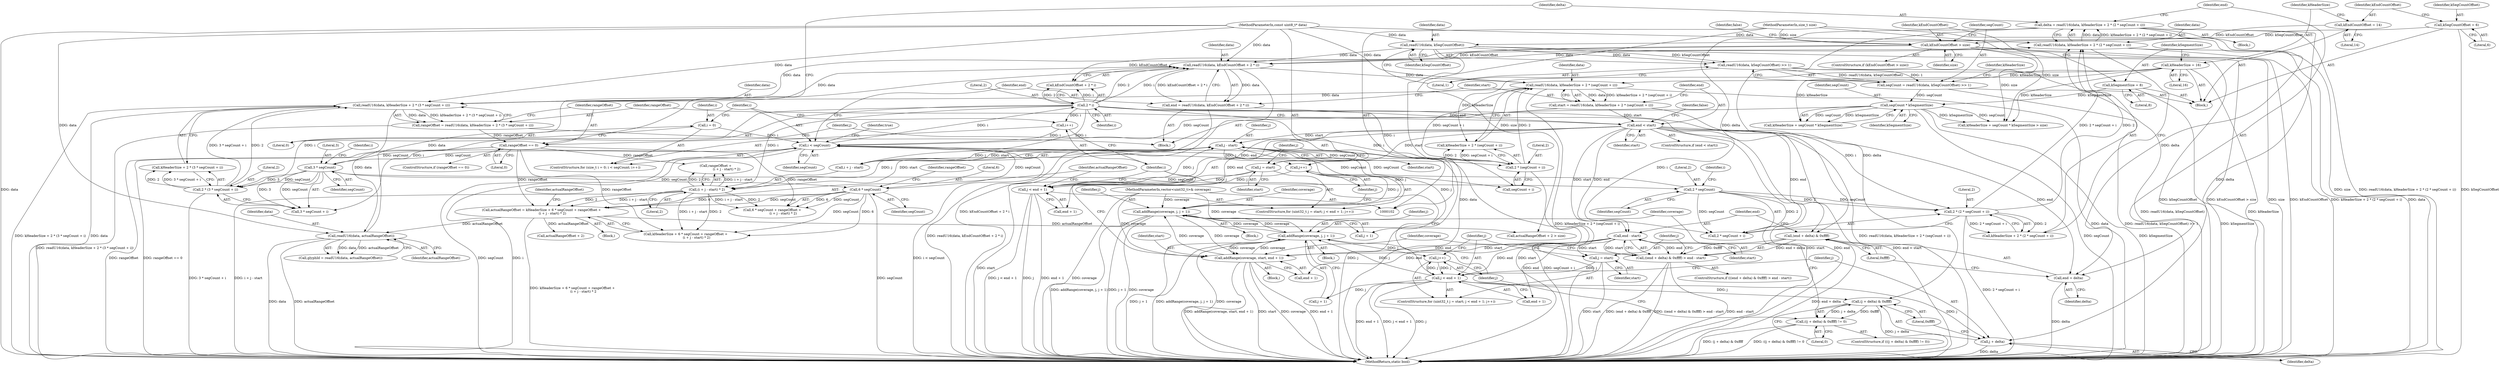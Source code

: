 digraph "0_Android_ca8ac8acdad662230ae37998c6c4091bb39402b6_1@API" {
"1000209" [label="(Call,delta = readU16(data, kHeaderSize + 2 * (2 * segCount + i)))"];
"1000211" [label="(Call,readU16(data, kHeaderSize + 2 * (2 * segCount + i)))"];
"1000192" [label="(Call,readU16(data, kHeaderSize + 2 * (3 * segCount + i)))"];
"1000173" [label="(Call,readU16(data, kHeaderSize + 2 * (segCount + i)))"];
"1000163" [label="(Call,readU16(data, kEndCountOffset + 2 * i))"];
"1000314" [label="(Call,readU16(data, actualRangeOffset))"];
"1000104" [label="(MethodParameterIn,const uint8_t* data)"];
"1000285" [label="(Call,actualRangeOffset = kHeaderSize + 6 * segCount + rangeOffset +\n                     (i + j - start) * 2)"];
"1000290" [label="(Call,6 * segCount)"];
"1000199" [label="(Call,3 * segCount)"];
"1000154" [label="(Call,i < segCount)"];
"1000151" [label="(Call,i = 0)"];
"1000157" [label="(Call,i++)"];
"1000167" [label="(Call,2 * i)"];
"1000142" [label="(Call,segCount * kSegmentSize)"];
"1000131" [label="(Call,segCount = readU16(data, kSegCountOffset) >> 1)"];
"1000133" [label="(Call,readU16(data, kSegCountOffset) >> 1)"];
"1000134" [label="(Call,readU16(data, kSegCountOffset))"];
"1000108" [label="(Call,kSegCountOffset = 6)"];
"1000120" [label="(Call,kSegmentSize = 8)"];
"1000218" [label="(Call,2 * segCount)"];
"1000204" [label="(Call,rangeOffset == 0)"];
"1000190" [label="(Call,rangeOffset = readU16(data, kHeaderSize + 2 * (3 * segCount + i)))"];
"1000295" [label="(Call,(i + j - start) * 2)"];
"1000298" [label="(Call,j - start)"];
"1000276" [label="(Call,j < end + 1)"];
"1000281" [label="(Call,j++)"];
"1000322" [label="(Call,addRange(coverage, j, j + 1))"];
"1000263" [label="(Call,addRange(coverage, j, j + 1))"];
"1000233" [label="(Call,addRange(coverage, start, end + 1))"];
"1000103" [label="(MethodParameterIn,vector<uint32_t>& coverage)"];
"1000229" [label="(Call,end - start)"];
"1000183" [label="(Call,end < start)"];
"1000161" [label="(Call,end = readU16(data, kEndCountOffset + 2 * i))"];
"1000171" [label="(Call,start = readU16(data, kHeaderSize + 2 * (segCount + i)))"];
"1000246" [label="(Call,j < end + 1)"];
"1000251" [label="(Call,j++)"];
"1000243" [label="(Call,j = start)"];
"1000273" [label="(Call,j = start)"];
"1000124" [label="(Call,kEndCountOffset > size)"];
"1000112" [label="(Call,kEndCountOffset = 14)"];
"1000105" [label="(MethodParameterIn,size_t size)"];
"1000116" [label="(Call,kHeaderSize = 16)"];
"1000177" [label="(Call,2 * (segCount + i))"];
"1000196" [label="(Call,2 * (3 * segCount + i))"];
"1000215" [label="(Call,2 * (2 * segCount + i))"];
"1000224" [label="(Call,(end + delta) & 0xffff)"];
"1000223" [label="(Call,((end + delta) & 0xffff) > end - start)"];
"1000225" [label="(Call,end + delta)"];
"1000256" [label="(Call,(j + delta) & 0xffff)"];
"1000255" [label="(Call,((j + delta) & 0xffff) != 0)"];
"1000257" [label="(Call,j + delta)"];
"1000224" [label="(Call,(end + delta) & 0xffff)"];
"1000283" [label="(Block,)"];
"1000204" [label="(Call,rangeOffset == 0)"];
"1000133" [label="(Call,readU16(data, kSegCountOffset) >> 1)"];
"1000227" [label="(Identifier,delta)"];
"1000124" [label="(Call,kEndCountOffset > size)"];
"1000177" [label="(Call,2 * (segCount + i))"];
"1000241" [label="(ControlStructure,for (uint32_t j = start; j < end + 1; j++))"];
"1000226" [label="(Identifier,end)"];
"1000275" [label="(Identifier,start)"];
"1000137" [label="(Literal,1)"];
"1000277" [label="(Identifier,j)"];
"1000134" [label="(Call,readU16(data, kSegCountOffset))"];
"1000252" [label="(Identifier,j)"];
"1000118" [label="(Literal,16)"];
"1000203" [label="(ControlStructure,if (rangeOffset == 0))"];
"1000264" [label="(Identifier,coverage)"];
"1000257" [label="(Call,j + delta)"];
"1000129" [label="(Identifier,false)"];
"1000183" [label="(Call,end < start)"];
"1000201" [label="(Identifier,segCount)"];
"1000213" [label="(Call,kHeaderSize + 2 * (2 * segCount + i))"];
"1000233" [label="(Call,addRange(coverage, start, end + 1))"];
"1000301" [label="(Literal,2)"];
"1000135" [label="(Identifier,data)"];
"1000139" [label="(Call,kHeaderSize + segCount * kSegmentSize > size)"];
"1000260" [label="(Literal,0xffff)"];
"1000175" [label="(Call,kHeaderSize + 2 * (segCount + i))"];
"1000298" [label="(Call,j - start)"];
"1000312" [label="(Call,glyphId = readU16(data, actualRangeOffset))"];
"1000109" [label="(Identifier,kSegCountOffset)"];
"1000132" [label="(Identifier,segCount)"];
"1000325" [label="(Call,j + 1)"];
"1000225" [label="(Call,end + delta)"];
"1000188" [label="(Identifier,false)"];
"1000172" [label="(Identifier,start)"];
"1000246" [label="(Call,j < end + 1)"];
"1000179" [label="(Call,segCount + i)"];
"1000322" [label="(Call,addRange(coverage, j, j + 1))"];
"1000316" [label="(Identifier,actualRangeOffset)"];
"1000131" [label="(Call,segCount = readU16(data, kSegCountOffset) >> 1)"];
"1000222" [label="(ControlStructure,if (((end + delta) & 0xffff) > end - start))"];
"1000185" [label="(Identifier,start)"];
"1000199" [label="(Call,3 * segCount)"];
"1000165" [label="(Call,kEndCountOffset + 2 * i)"];
"1000209" [label="(Call,delta = readU16(data, kHeaderSize + 2 * (2 * segCount + i)))"];
"1000173" [label="(Call,readU16(data, kHeaderSize + 2 * (segCount + i)))"];
"1000116" [label="(Call,kHeaderSize = 16)"];
"1000258" [label="(Identifier,j)"];
"1000330" [label="(MethodReturn,static bool)"];
"1000299" [label="(Identifier,j)"];
"1000194" [label="(Call,kHeaderSize + 2 * (3 * segCount + i))"];
"1000265" [label="(Identifier,j)"];
"1000329" [label="(Identifier,true)"];
"1000168" [label="(Literal,2)"];
"1000324" [label="(Identifier,j)"];
"1000123" [label="(ControlStructure,if (kEndCountOffset > size))"];
"1000286" [label="(Identifier,actualRangeOffset)"];
"1000152" [label="(Identifier,i)"];
"1000212" [label="(Identifier,data)"];
"1000230" [label="(Identifier,end)"];
"1000159" [label="(Block,)"];
"1000198" [label="(Call,3 * segCount + i)"];
"1000140" [label="(Call,kHeaderSize + segCount * kSegmentSize)"];
"1000120" [label="(Call,kSegmentSize = 8)"];
"1000191" [label="(Identifier,rangeOffset)"];
"1000162" [label="(Identifier,end)"];
"1000105" [label="(MethodParameterIn,size_t size)"];
"1000261" [label="(Literal,0)"];
"1000217" [label="(Call,2 * segCount + i)"];
"1000157" [label="(Call,i++)"];
"1000144" [label="(Identifier,kSegmentSize)"];
"1000229" [label="(Call,end - start)"];
"1000259" [label="(Identifier,delta)"];
"1000117" [label="(Identifier,kHeaderSize)"];
"1000235" [label="(Identifier,start)"];
"1000323" [label="(Identifier,coverage)"];
"1000245" [label="(Identifier,start)"];
"1000282" [label="(Identifier,j)"];
"1000228" [label="(Literal,0xffff)"];
"1000153" [label="(Literal,0)"];
"1000300" [label="(Identifier,start)"];
"1000287" [label="(Call,kHeaderSize + 6 * segCount + rangeOffset +\n                     (i + j - start) * 2)"];
"1000303" [label="(Call,actualRangeOffset + 2 > size)"];
"1000232" [label="(Block,)"];
"1000154" [label="(Call,i < segCount)"];
"1000305" [label="(Identifier,actualRangeOffset)"];
"1000216" [label="(Literal,2)"];
"1000104" [label="(MethodParameterIn,const uint8_t* data)"];
"1000151" [label="(Call,i = 0)"];
"1000169" [label="(Identifier,i)"];
"1000263" [label="(Call,addRange(coverage, j, j + 1))"];
"1000143" [label="(Identifier,segCount)"];
"1000190" [label="(Call,rangeOffset = readU16(data, kHeaderSize + 2 * (3 * segCount + i)))"];
"1000161" [label="(Call,end = readU16(data, kEndCountOffset + 2 * i))"];
"1000254" [label="(ControlStructure,if (((j + delta) & 0xffff) != 0))"];
"1000114" [label="(Literal,14)"];
"1000285" [label="(Call,actualRangeOffset = kHeaderSize + 6 * segCount + rangeOffset +\n                     (i + j - start) * 2)"];
"1000291" [label="(Literal,6)"];
"1000141" [label="(Identifier,kHeaderSize)"];
"1000200" [label="(Literal,3)"];
"1000184" [label="(Identifier,end)"];
"1000314" [label="(Call,readU16(data, actualRangeOffset))"];
"1000155" [label="(Identifier,i)"];
"1000292" [label="(Identifier,segCount)"];
"1000142" [label="(Call,segCount * kSegmentSize)"];
"1000110" [label="(Literal,6)"];
"1000315" [label="(Identifier,data)"];
"1000211" [label="(Call,readU16(data, kHeaderSize + 2 * (2 * segCount + i)))"];
"1000266" [label="(Call,j + 1)"];
"1000234" [label="(Identifier,coverage)"];
"1000108" [label="(Call,kSegCountOffset = 6)"];
"1000197" [label="(Literal,2)"];
"1000126" [label="(Identifier,size)"];
"1000248" [label="(Call,end + 1)"];
"1000244" [label="(Identifier,j)"];
"1000290" [label="(Call,6 * segCount)"];
"1000121" [label="(Identifier,kSegmentSize)"];
"1000112" [label="(Call,kEndCountOffset = 14)"];
"1000158" [label="(Identifier,i)"];
"1000196" [label="(Call,2 * (3 * segCount + i))"];
"1000271" [label="(ControlStructure,for (uint32_t j = start; j < end + 1; j++))"];
"1000163" [label="(Call,readU16(data, kEndCountOffset + 2 * i))"];
"1000149" [label="(ControlStructure,for (size_t i = 0; i < segCount; i++))"];
"1000293" [label="(Call,rangeOffset +\n                     (i + j - start) * 2)"];
"1000223" [label="(Call,((end + delta) & 0xffff) > end - start)"];
"1000304" [label="(Call,actualRangeOffset + 2)"];
"1000122" [label="(Literal,8)"];
"1000193" [label="(Identifier,data)"];
"1000207" [label="(Block,)"];
"1000276" [label="(Call,j < end + 1)"];
"1000262" [label="(Block,)"];
"1000255" [label="(Call,((j + delta) & 0xffff) != 0)"];
"1000294" [label="(Identifier,rangeOffset)"];
"1000192" [label="(Call,readU16(data, kHeaderSize + 2 * (3 * segCount + i)))"];
"1000289" [label="(Call,6 * segCount + rangeOffset +\n                     (i + j - start) * 2)"];
"1000156" [label="(Identifier,segCount)"];
"1000321" [label="(Block,)"];
"1000220" [label="(Identifier,segCount)"];
"1000218" [label="(Call,2 * segCount)"];
"1000210" [label="(Identifier,delta)"];
"1000295" [label="(Call,(i + j - start) * 2)"];
"1000296" [label="(Call,i + j - start)"];
"1000125" [label="(Identifier,kEndCountOffset)"];
"1000247" [label="(Identifier,j)"];
"1000164" [label="(Identifier,data)"];
"1000174" [label="(Identifier,data)"];
"1000182" [label="(ControlStructure,if (end < start))"];
"1000251" [label="(Call,j++)"];
"1000256" [label="(Call,(j + delta) & 0xffff)"];
"1000219" [label="(Literal,2)"];
"1000171" [label="(Call,start = readU16(data, kHeaderSize + 2 * (segCount + i)))"];
"1000178" [label="(Literal,2)"];
"1000281" [label="(Call,j++)"];
"1000205" [label="(Identifier,rangeOffset)"];
"1000236" [label="(Call,end + 1)"];
"1000103" [label="(MethodParameterIn,vector<uint32_t>& coverage)"];
"1000106" [label="(Block,)"];
"1000273" [label="(Call,j = start)"];
"1000221" [label="(Identifier,i)"];
"1000231" [label="(Identifier,start)"];
"1000215" [label="(Call,2 * (2 * segCount + i))"];
"1000206" [label="(Literal,0)"];
"1000113" [label="(Identifier,kEndCountOffset)"];
"1000243" [label="(Call,j = start)"];
"1000278" [label="(Call,end + 1)"];
"1000202" [label="(Identifier,i)"];
"1000167" [label="(Call,2 * i)"];
"1000274" [label="(Identifier,j)"];
"1000136" [label="(Identifier,kSegCountOffset)"];
"1000209" -> "1000207"  [label="AST: "];
"1000209" -> "1000211"  [label="CFG: "];
"1000210" -> "1000209"  [label="AST: "];
"1000211" -> "1000209"  [label="AST: "];
"1000226" -> "1000209"  [label="CFG: "];
"1000209" -> "1000330"  [label="DDG: readU16(data, kHeaderSize + 2 * (2 * segCount + i))"];
"1000211" -> "1000209"  [label="DDG: data"];
"1000211" -> "1000209"  [label="DDG: kHeaderSize + 2 * (2 * segCount + i)"];
"1000209" -> "1000224"  [label="DDG: delta"];
"1000209" -> "1000225"  [label="DDG: delta"];
"1000209" -> "1000256"  [label="DDG: delta"];
"1000209" -> "1000257"  [label="DDG: delta"];
"1000211" -> "1000213"  [label="CFG: "];
"1000212" -> "1000211"  [label="AST: "];
"1000213" -> "1000211"  [label="AST: "];
"1000211" -> "1000330"  [label="DDG: data"];
"1000211" -> "1000330"  [label="DDG: kHeaderSize + 2 * (2 * segCount + i)"];
"1000211" -> "1000163"  [label="DDG: data"];
"1000192" -> "1000211"  [label="DDG: data"];
"1000104" -> "1000211"  [label="DDG: data"];
"1000215" -> "1000211"  [label="DDG: 2"];
"1000215" -> "1000211"  [label="DDG: 2 * segCount + i"];
"1000192" -> "1000190"  [label="AST: "];
"1000192" -> "1000194"  [label="CFG: "];
"1000193" -> "1000192"  [label="AST: "];
"1000194" -> "1000192"  [label="AST: "];
"1000190" -> "1000192"  [label="CFG: "];
"1000192" -> "1000330"  [label="DDG: kHeaderSize + 2 * (3 * segCount + i)"];
"1000192" -> "1000330"  [label="DDG: data"];
"1000192" -> "1000163"  [label="DDG: data"];
"1000192" -> "1000190"  [label="DDG: data"];
"1000192" -> "1000190"  [label="DDG: kHeaderSize + 2 * (3 * segCount + i)"];
"1000173" -> "1000192"  [label="DDG: data"];
"1000104" -> "1000192"  [label="DDG: data"];
"1000196" -> "1000192"  [label="DDG: 2"];
"1000196" -> "1000192"  [label="DDG: 3 * segCount + i"];
"1000192" -> "1000314"  [label="DDG: data"];
"1000173" -> "1000171"  [label="AST: "];
"1000173" -> "1000175"  [label="CFG: "];
"1000174" -> "1000173"  [label="AST: "];
"1000175" -> "1000173"  [label="AST: "];
"1000171" -> "1000173"  [label="CFG: "];
"1000173" -> "1000330"  [label="DDG: data"];
"1000173" -> "1000330"  [label="DDG: kHeaderSize + 2 * (segCount + i)"];
"1000173" -> "1000171"  [label="DDG: data"];
"1000173" -> "1000171"  [label="DDG: kHeaderSize + 2 * (segCount + i)"];
"1000163" -> "1000173"  [label="DDG: data"];
"1000104" -> "1000173"  [label="DDG: data"];
"1000116" -> "1000173"  [label="DDG: kHeaderSize"];
"1000177" -> "1000173"  [label="DDG: 2"];
"1000177" -> "1000173"  [label="DDG: segCount + i"];
"1000163" -> "1000161"  [label="AST: "];
"1000163" -> "1000165"  [label="CFG: "];
"1000164" -> "1000163"  [label="AST: "];
"1000165" -> "1000163"  [label="AST: "];
"1000161" -> "1000163"  [label="CFG: "];
"1000163" -> "1000330"  [label="DDG: kEndCountOffset + 2 * i"];
"1000163" -> "1000161"  [label="DDG: data"];
"1000163" -> "1000161"  [label="DDG: kEndCountOffset + 2 * i"];
"1000314" -> "1000163"  [label="DDG: data"];
"1000134" -> "1000163"  [label="DDG: data"];
"1000104" -> "1000163"  [label="DDG: data"];
"1000124" -> "1000163"  [label="DDG: kEndCountOffset"];
"1000167" -> "1000163"  [label="DDG: 2"];
"1000167" -> "1000163"  [label="DDG: i"];
"1000314" -> "1000312"  [label="AST: "];
"1000314" -> "1000316"  [label="CFG: "];
"1000315" -> "1000314"  [label="AST: "];
"1000316" -> "1000314"  [label="AST: "];
"1000312" -> "1000314"  [label="CFG: "];
"1000314" -> "1000330"  [label="DDG: data"];
"1000314" -> "1000330"  [label="DDG: actualRangeOffset"];
"1000314" -> "1000312"  [label="DDG: data"];
"1000314" -> "1000312"  [label="DDG: actualRangeOffset"];
"1000104" -> "1000314"  [label="DDG: data"];
"1000285" -> "1000314"  [label="DDG: actualRangeOffset"];
"1000104" -> "1000102"  [label="AST: "];
"1000104" -> "1000330"  [label="DDG: data"];
"1000104" -> "1000134"  [label="DDG: data"];
"1000285" -> "1000283"  [label="AST: "];
"1000285" -> "1000287"  [label="CFG: "];
"1000286" -> "1000285"  [label="AST: "];
"1000287" -> "1000285"  [label="AST: "];
"1000305" -> "1000285"  [label="CFG: "];
"1000285" -> "1000330"  [label="DDG: kHeaderSize + 6 * segCount + rangeOffset +\n                     (i + j - start) * 2"];
"1000290" -> "1000285"  [label="DDG: 6"];
"1000290" -> "1000285"  [label="DDG: segCount"];
"1000204" -> "1000285"  [label="DDG: rangeOffset"];
"1000295" -> "1000285"  [label="DDG: i + j - start"];
"1000295" -> "1000285"  [label="DDG: 2"];
"1000285" -> "1000303"  [label="DDG: actualRangeOffset"];
"1000285" -> "1000304"  [label="DDG: actualRangeOffset"];
"1000290" -> "1000289"  [label="AST: "];
"1000290" -> "1000292"  [label="CFG: "];
"1000291" -> "1000290"  [label="AST: "];
"1000292" -> "1000290"  [label="AST: "];
"1000294" -> "1000290"  [label="CFG: "];
"1000290" -> "1000330"  [label="DDG: segCount"];
"1000290" -> "1000154"  [label="DDG: segCount"];
"1000290" -> "1000287"  [label="DDG: 6"];
"1000290" -> "1000287"  [label="DDG: segCount"];
"1000290" -> "1000289"  [label="DDG: 6"];
"1000290" -> "1000289"  [label="DDG: segCount"];
"1000199" -> "1000290"  [label="DDG: segCount"];
"1000199" -> "1000198"  [label="AST: "];
"1000199" -> "1000201"  [label="CFG: "];
"1000200" -> "1000199"  [label="AST: "];
"1000201" -> "1000199"  [label="AST: "];
"1000202" -> "1000199"  [label="CFG: "];
"1000199" -> "1000154"  [label="DDG: segCount"];
"1000199" -> "1000196"  [label="DDG: 3"];
"1000199" -> "1000196"  [label="DDG: segCount"];
"1000199" -> "1000198"  [label="DDG: 3"];
"1000199" -> "1000198"  [label="DDG: segCount"];
"1000154" -> "1000199"  [label="DDG: segCount"];
"1000199" -> "1000218"  [label="DDG: segCount"];
"1000154" -> "1000149"  [label="AST: "];
"1000154" -> "1000156"  [label="CFG: "];
"1000155" -> "1000154"  [label="AST: "];
"1000156" -> "1000154"  [label="AST: "];
"1000162" -> "1000154"  [label="CFG: "];
"1000329" -> "1000154"  [label="CFG: "];
"1000154" -> "1000330"  [label="DDG: segCount"];
"1000154" -> "1000330"  [label="DDG: i"];
"1000154" -> "1000330"  [label="DDG: i < segCount"];
"1000151" -> "1000154"  [label="DDG: i"];
"1000157" -> "1000154"  [label="DDG: i"];
"1000142" -> "1000154"  [label="DDG: segCount"];
"1000218" -> "1000154"  [label="DDG: segCount"];
"1000154" -> "1000167"  [label="DDG: i"];
"1000154" -> "1000177"  [label="DDG: segCount"];
"1000154" -> "1000179"  [label="DDG: segCount"];
"1000151" -> "1000149"  [label="AST: "];
"1000151" -> "1000153"  [label="CFG: "];
"1000152" -> "1000151"  [label="AST: "];
"1000153" -> "1000151"  [label="AST: "];
"1000155" -> "1000151"  [label="CFG: "];
"1000157" -> "1000149"  [label="AST: "];
"1000157" -> "1000158"  [label="CFG: "];
"1000158" -> "1000157"  [label="AST: "];
"1000155" -> "1000157"  [label="CFG: "];
"1000167" -> "1000157"  [label="DDG: i"];
"1000167" -> "1000165"  [label="AST: "];
"1000167" -> "1000169"  [label="CFG: "];
"1000168" -> "1000167"  [label="AST: "];
"1000169" -> "1000167"  [label="AST: "];
"1000165" -> "1000167"  [label="CFG: "];
"1000167" -> "1000165"  [label="DDG: 2"];
"1000167" -> "1000165"  [label="DDG: i"];
"1000167" -> "1000177"  [label="DDG: i"];
"1000167" -> "1000179"  [label="DDG: i"];
"1000167" -> "1000196"  [label="DDG: i"];
"1000167" -> "1000198"  [label="DDG: i"];
"1000167" -> "1000215"  [label="DDG: i"];
"1000167" -> "1000217"  [label="DDG: i"];
"1000167" -> "1000295"  [label="DDG: i"];
"1000167" -> "1000296"  [label="DDG: i"];
"1000142" -> "1000140"  [label="AST: "];
"1000142" -> "1000144"  [label="CFG: "];
"1000143" -> "1000142"  [label="AST: "];
"1000144" -> "1000142"  [label="AST: "];
"1000140" -> "1000142"  [label="CFG: "];
"1000142" -> "1000330"  [label="DDG: kSegmentSize"];
"1000142" -> "1000330"  [label="DDG: segCount"];
"1000142" -> "1000139"  [label="DDG: segCount"];
"1000142" -> "1000139"  [label="DDG: kSegmentSize"];
"1000142" -> "1000140"  [label="DDG: segCount"];
"1000142" -> "1000140"  [label="DDG: kSegmentSize"];
"1000131" -> "1000142"  [label="DDG: segCount"];
"1000120" -> "1000142"  [label="DDG: kSegmentSize"];
"1000131" -> "1000106"  [label="AST: "];
"1000131" -> "1000133"  [label="CFG: "];
"1000132" -> "1000131"  [label="AST: "];
"1000133" -> "1000131"  [label="AST: "];
"1000141" -> "1000131"  [label="CFG: "];
"1000131" -> "1000330"  [label="DDG: readU16(data, kSegCountOffset) >> 1"];
"1000133" -> "1000131"  [label="DDG: readU16(data, kSegCountOffset)"];
"1000133" -> "1000131"  [label="DDG: 1"];
"1000133" -> "1000137"  [label="CFG: "];
"1000134" -> "1000133"  [label="AST: "];
"1000137" -> "1000133"  [label="AST: "];
"1000133" -> "1000330"  [label="DDG: readU16(data, kSegCountOffset)"];
"1000134" -> "1000133"  [label="DDG: data"];
"1000134" -> "1000133"  [label="DDG: kSegCountOffset"];
"1000134" -> "1000136"  [label="CFG: "];
"1000135" -> "1000134"  [label="AST: "];
"1000136" -> "1000134"  [label="AST: "];
"1000137" -> "1000134"  [label="CFG: "];
"1000134" -> "1000330"  [label="DDG: data"];
"1000134" -> "1000330"  [label="DDG: kSegCountOffset"];
"1000108" -> "1000134"  [label="DDG: kSegCountOffset"];
"1000108" -> "1000106"  [label="AST: "];
"1000108" -> "1000110"  [label="CFG: "];
"1000109" -> "1000108"  [label="AST: "];
"1000110" -> "1000108"  [label="AST: "];
"1000113" -> "1000108"  [label="CFG: "];
"1000108" -> "1000330"  [label="DDG: kSegCountOffset"];
"1000120" -> "1000106"  [label="AST: "];
"1000120" -> "1000122"  [label="CFG: "];
"1000121" -> "1000120"  [label="AST: "];
"1000122" -> "1000120"  [label="AST: "];
"1000125" -> "1000120"  [label="CFG: "];
"1000120" -> "1000330"  [label="DDG: kSegmentSize"];
"1000218" -> "1000217"  [label="AST: "];
"1000218" -> "1000220"  [label="CFG: "];
"1000219" -> "1000218"  [label="AST: "];
"1000220" -> "1000218"  [label="AST: "];
"1000221" -> "1000218"  [label="CFG: "];
"1000218" -> "1000215"  [label="DDG: 2"];
"1000218" -> "1000215"  [label="DDG: segCount"];
"1000218" -> "1000217"  [label="DDG: 2"];
"1000218" -> "1000217"  [label="DDG: segCount"];
"1000204" -> "1000203"  [label="AST: "];
"1000204" -> "1000206"  [label="CFG: "];
"1000205" -> "1000204"  [label="AST: "];
"1000206" -> "1000204"  [label="AST: "];
"1000210" -> "1000204"  [label="CFG: "];
"1000274" -> "1000204"  [label="CFG: "];
"1000204" -> "1000330"  [label="DDG: rangeOffset"];
"1000204" -> "1000330"  [label="DDG: rangeOffset == 0"];
"1000190" -> "1000204"  [label="DDG: rangeOffset"];
"1000204" -> "1000287"  [label="DDG: rangeOffset"];
"1000204" -> "1000289"  [label="DDG: rangeOffset"];
"1000204" -> "1000293"  [label="DDG: rangeOffset"];
"1000190" -> "1000159"  [label="AST: "];
"1000191" -> "1000190"  [label="AST: "];
"1000205" -> "1000190"  [label="CFG: "];
"1000190" -> "1000330"  [label="DDG: readU16(data, kHeaderSize + 2 * (3 * segCount + i))"];
"1000295" -> "1000293"  [label="AST: "];
"1000295" -> "1000301"  [label="CFG: "];
"1000296" -> "1000295"  [label="AST: "];
"1000301" -> "1000295"  [label="AST: "];
"1000293" -> "1000295"  [label="CFG: "];
"1000295" -> "1000330"  [label="DDG: i + j - start"];
"1000295" -> "1000287"  [label="DDG: i + j - start"];
"1000295" -> "1000287"  [label="DDG: 2"];
"1000295" -> "1000289"  [label="DDG: i + j - start"];
"1000295" -> "1000289"  [label="DDG: 2"];
"1000295" -> "1000293"  [label="DDG: i + j - start"];
"1000295" -> "1000293"  [label="DDG: 2"];
"1000298" -> "1000295"  [label="DDG: j"];
"1000298" -> "1000295"  [label="DDG: start"];
"1000298" -> "1000296"  [label="AST: "];
"1000298" -> "1000300"  [label="CFG: "];
"1000299" -> "1000298"  [label="AST: "];
"1000300" -> "1000298"  [label="AST: "];
"1000296" -> "1000298"  [label="CFG: "];
"1000298" -> "1000330"  [label="DDG: j"];
"1000298" -> "1000330"  [label="DDG: start"];
"1000298" -> "1000281"  [label="DDG: j"];
"1000298" -> "1000296"  [label="DDG: j"];
"1000298" -> "1000296"  [label="DDG: start"];
"1000276" -> "1000298"  [label="DDG: j"];
"1000183" -> "1000298"  [label="DDG: start"];
"1000298" -> "1000322"  [label="DDG: j"];
"1000298" -> "1000325"  [label="DDG: j"];
"1000276" -> "1000271"  [label="AST: "];
"1000276" -> "1000278"  [label="CFG: "];
"1000277" -> "1000276"  [label="AST: "];
"1000278" -> "1000276"  [label="AST: "];
"1000286" -> "1000276"  [label="CFG: "];
"1000158" -> "1000276"  [label="CFG: "];
"1000276" -> "1000330"  [label="DDG: end + 1"];
"1000276" -> "1000330"  [label="DDG: j < end + 1"];
"1000276" -> "1000330"  [label="DDG: j"];
"1000281" -> "1000276"  [label="DDG: j"];
"1000273" -> "1000276"  [label="DDG: j"];
"1000183" -> "1000276"  [label="DDG: end"];
"1000281" -> "1000271"  [label="AST: "];
"1000281" -> "1000282"  [label="CFG: "];
"1000282" -> "1000281"  [label="AST: "];
"1000277" -> "1000281"  [label="CFG: "];
"1000322" -> "1000281"  [label="DDG: j"];
"1000322" -> "1000321"  [label="AST: "];
"1000322" -> "1000325"  [label="CFG: "];
"1000323" -> "1000322"  [label="AST: "];
"1000324" -> "1000322"  [label="AST: "];
"1000325" -> "1000322"  [label="AST: "];
"1000282" -> "1000322"  [label="CFG: "];
"1000322" -> "1000330"  [label="DDG: addRange(coverage, j, j + 1)"];
"1000322" -> "1000330"  [label="DDG: j + 1"];
"1000322" -> "1000330"  [label="DDG: coverage"];
"1000322" -> "1000233"  [label="DDG: coverage"];
"1000322" -> "1000263"  [label="DDG: coverage"];
"1000263" -> "1000322"  [label="DDG: coverage"];
"1000233" -> "1000322"  [label="DDG: coverage"];
"1000103" -> "1000322"  [label="DDG: coverage"];
"1000263" -> "1000262"  [label="AST: "];
"1000263" -> "1000266"  [label="CFG: "];
"1000264" -> "1000263"  [label="AST: "];
"1000265" -> "1000263"  [label="AST: "];
"1000266" -> "1000263"  [label="AST: "];
"1000252" -> "1000263"  [label="CFG: "];
"1000263" -> "1000330"  [label="DDG: j + 1"];
"1000263" -> "1000330"  [label="DDG: addRange(coverage, j, j + 1)"];
"1000263" -> "1000330"  [label="DDG: coverage"];
"1000263" -> "1000233"  [label="DDG: coverage"];
"1000263" -> "1000251"  [label="DDG: j"];
"1000233" -> "1000263"  [label="DDG: coverage"];
"1000103" -> "1000263"  [label="DDG: coverage"];
"1000246" -> "1000263"  [label="DDG: j"];
"1000233" -> "1000232"  [label="AST: "];
"1000233" -> "1000236"  [label="CFG: "];
"1000234" -> "1000233"  [label="AST: "];
"1000235" -> "1000233"  [label="AST: "];
"1000236" -> "1000233"  [label="AST: "];
"1000158" -> "1000233"  [label="CFG: "];
"1000233" -> "1000330"  [label="DDG: end + 1"];
"1000233" -> "1000330"  [label="DDG: addRange(coverage, start, end + 1)"];
"1000233" -> "1000330"  [label="DDG: start"];
"1000233" -> "1000330"  [label="DDG: coverage"];
"1000103" -> "1000233"  [label="DDG: coverage"];
"1000229" -> "1000233"  [label="DDG: start"];
"1000229" -> "1000233"  [label="DDG: end"];
"1000103" -> "1000102"  [label="AST: "];
"1000103" -> "1000330"  [label="DDG: coverage"];
"1000229" -> "1000223"  [label="AST: "];
"1000229" -> "1000231"  [label="CFG: "];
"1000230" -> "1000229"  [label="AST: "];
"1000231" -> "1000229"  [label="AST: "];
"1000223" -> "1000229"  [label="CFG: "];
"1000229" -> "1000223"  [label="DDG: end"];
"1000229" -> "1000223"  [label="DDG: start"];
"1000183" -> "1000229"  [label="DDG: end"];
"1000183" -> "1000229"  [label="DDG: start"];
"1000229" -> "1000236"  [label="DDG: end"];
"1000229" -> "1000243"  [label="DDG: start"];
"1000229" -> "1000246"  [label="DDG: end"];
"1000229" -> "1000248"  [label="DDG: end"];
"1000183" -> "1000182"  [label="AST: "];
"1000183" -> "1000185"  [label="CFG: "];
"1000184" -> "1000183"  [label="AST: "];
"1000185" -> "1000183"  [label="AST: "];
"1000188" -> "1000183"  [label="CFG: "];
"1000191" -> "1000183"  [label="CFG: "];
"1000183" -> "1000330"  [label="DDG: start"];
"1000183" -> "1000330"  [label="DDG: end"];
"1000183" -> "1000330"  [label="DDG: end < start"];
"1000161" -> "1000183"  [label="DDG: end"];
"1000171" -> "1000183"  [label="DDG: start"];
"1000183" -> "1000224"  [label="DDG: end"];
"1000183" -> "1000225"  [label="DDG: end"];
"1000183" -> "1000273"  [label="DDG: start"];
"1000183" -> "1000278"  [label="DDG: end"];
"1000161" -> "1000159"  [label="AST: "];
"1000162" -> "1000161"  [label="AST: "];
"1000172" -> "1000161"  [label="CFG: "];
"1000161" -> "1000330"  [label="DDG: readU16(data, kEndCountOffset + 2 * i)"];
"1000171" -> "1000159"  [label="AST: "];
"1000172" -> "1000171"  [label="AST: "];
"1000184" -> "1000171"  [label="CFG: "];
"1000171" -> "1000330"  [label="DDG: readU16(data, kHeaderSize + 2 * (segCount + i))"];
"1000246" -> "1000241"  [label="AST: "];
"1000246" -> "1000248"  [label="CFG: "];
"1000247" -> "1000246"  [label="AST: "];
"1000248" -> "1000246"  [label="AST: "];
"1000258" -> "1000246"  [label="CFG: "];
"1000158" -> "1000246"  [label="CFG: "];
"1000246" -> "1000330"  [label="DDG: end + 1"];
"1000246" -> "1000330"  [label="DDG: j < end + 1"];
"1000246" -> "1000330"  [label="DDG: j"];
"1000251" -> "1000246"  [label="DDG: j"];
"1000243" -> "1000246"  [label="DDG: j"];
"1000246" -> "1000251"  [label="DDG: j"];
"1000246" -> "1000256"  [label="DDG: j"];
"1000246" -> "1000257"  [label="DDG: j"];
"1000246" -> "1000266"  [label="DDG: j"];
"1000251" -> "1000241"  [label="AST: "];
"1000251" -> "1000252"  [label="CFG: "];
"1000252" -> "1000251"  [label="AST: "];
"1000247" -> "1000251"  [label="CFG: "];
"1000243" -> "1000241"  [label="AST: "];
"1000243" -> "1000245"  [label="CFG: "];
"1000244" -> "1000243"  [label="AST: "];
"1000245" -> "1000243"  [label="AST: "];
"1000247" -> "1000243"  [label="CFG: "];
"1000243" -> "1000330"  [label="DDG: start"];
"1000273" -> "1000271"  [label="AST: "];
"1000273" -> "1000275"  [label="CFG: "];
"1000274" -> "1000273"  [label="AST: "];
"1000275" -> "1000273"  [label="AST: "];
"1000277" -> "1000273"  [label="CFG: "];
"1000273" -> "1000330"  [label="DDG: start"];
"1000124" -> "1000123"  [label="AST: "];
"1000124" -> "1000126"  [label="CFG: "];
"1000125" -> "1000124"  [label="AST: "];
"1000126" -> "1000124"  [label="AST: "];
"1000129" -> "1000124"  [label="CFG: "];
"1000132" -> "1000124"  [label="CFG: "];
"1000124" -> "1000330"  [label="DDG: size"];
"1000124" -> "1000330"  [label="DDG: kEndCountOffset"];
"1000124" -> "1000330"  [label="DDG: kEndCountOffset > size"];
"1000112" -> "1000124"  [label="DDG: kEndCountOffset"];
"1000105" -> "1000124"  [label="DDG: size"];
"1000124" -> "1000139"  [label="DDG: size"];
"1000124" -> "1000165"  [label="DDG: kEndCountOffset"];
"1000112" -> "1000106"  [label="AST: "];
"1000112" -> "1000114"  [label="CFG: "];
"1000113" -> "1000112"  [label="AST: "];
"1000114" -> "1000112"  [label="AST: "];
"1000117" -> "1000112"  [label="CFG: "];
"1000105" -> "1000102"  [label="AST: "];
"1000105" -> "1000330"  [label="DDG: size"];
"1000105" -> "1000139"  [label="DDG: size"];
"1000105" -> "1000303"  [label="DDG: size"];
"1000116" -> "1000106"  [label="AST: "];
"1000116" -> "1000118"  [label="CFG: "];
"1000117" -> "1000116"  [label="AST: "];
"1000118" -> "1000116"  [label="AST: "];
"1000121" -> "1000116"  [label="CFG: "];
"1000116" -> "1000330"  [label="DDG: kHeaderSize"];
"1000116" -> "1000139"  [label="DDG: kHeaderSize"];
"1000116" -> "1000140"  [label="DDG: kHeaderSize"];
"1000116" -> "1000175"  [label="DDG: kHeaderSize"];
"1000177" -> "1000175"  [label="AST: "];
"1000177" -> "1000179"  [label="CFG: "];
"1000178" -> "1000177"  [label="AST: "];
"1000179" -> "1000177"  [label="AST: "];
"1000175" -> "1000177"  [label="CFG: "];
"1000177" -> "1000330"  [label="DDG: segCount + i"];
"1000177" -> "1000175"  [label="DDG: 2"];
"1000177" -> "1000175"  [label="DDG: segCount + i"];
"1000196" -> "1000194"  [label="AST: "];
"1000196" -> "1000198"  [label="CFG: "];
"1000197" -> "1000196"  [label="AST: "];
"1000198" -> "1000196"  [label="AST: "];
"1000194" -> "1000196"  [label="CFG: "];
"1000196" -> "1000330"  [label="DDG: 3 * segCount + i"];
"1000196" -> "1000194"  [label="DDG: 2"];
"1000196" -> "1000194"  [label="DDG: 3 * segCount + i"];
"1000215" -> "1000213"  [label="AST: "];
"1000215" -> "1000217"  [label="CFG: "];
"1000216" -> "1000215"  [label="AST: "];
"1000217" -> "1000215"  [label="AST: "];
"1000213" -> "1000215"  [label="CFG: "];
"1000215" -> "1000330"  [label="DDG: 2 * segCount + i"];
"1000215" -> "1000213"  [label="DDG: 2"];
"1000215" -> "1000213"  [label="DDG: 2 * segCount + i"];
"1000224" -> "1000223"  [label="AST: "];
"1000224" -> "1000228"  [label="CFG: "];
"1000225" -> "1000224"  [label="AST: "];
"1000228" -> "1000224"  [label="AST: "];
"1000230" -> "1000224"  [label="CFG: "];
"1000224" -> "1000330"  [label="DDG: end + delta"];
"1000224" -> "1000223"  [label="DDG: end + delta"];
"1000224" -> "1000223"  [label="DDG: 0xffff"];
"1000223" -> "1000222"  [label="AST: "];
"1000234" -> "1000223"  [label="CFG: "];
"1000244" -> "1000223"  [label="CFG: "];
"1000223" -> "1000330"  [label="DDG: ((end + delta) & 0xffff) > end - start"];
"1000223" -> "1000330"  [label="DDG: end - start"];
"1000223" -> "1000330"  [label="DDG: (end + delta) & 0xffff"];
"1000225" -> "1000227"  [label="CFG: "];
"1000226" -> "1000225"  [label="AST: "];
"1000227" -> "1000225"  [label="AST: "];
"1000228" -> "1000225"  [label="CFG: "];
"1000225" -> "1000330"  [label="DDG: delta"];
"1000256" -> "1000255"  [label="AST: "];
"1000256" -> "1000260"  [label="CFG: "];
"1000257" -> "1000256"  [label="AST: "];
"1000260" -> "1000256"  [label="AST: "];
"1000261" -> "1000256"  [label="CFG: "];
"1000256" -> "1000330"  [label="DDG: j + delta"];
"1000256" -> "1000255"  [label="DDG: j + delta"];
"1000256" -> "1000255"  [label="DDG: 0xffff"];
"1000255" -> "1000254"  [label="AST: "];
"1000255" -> "1000261"  [label="CFG: "];
"1000261" -> "1000255"  [label="AST: "];
"1000264" -> "1000255"  [label="CFG: "];
"1000252" -> "1000255"  [label="CFG: "];
"1000255" -> "1000330"  [label="DDG: ((j + delta) & 0xffff) != 0"];
"1000255" -> "1000330"  [label="DDG: (j + delta) & 0xffff"];
"1000257" -> "1000259"  [label="CFG: "];
"1000258" -> "1000257"  [label="AST: "];
"1000259" -> "1000257"  [label="AST: "];
"1000260" -> "1000257"  [label="CFG: "];
"1000257" -> "1000330"  [label="DDG: delta"];
}
